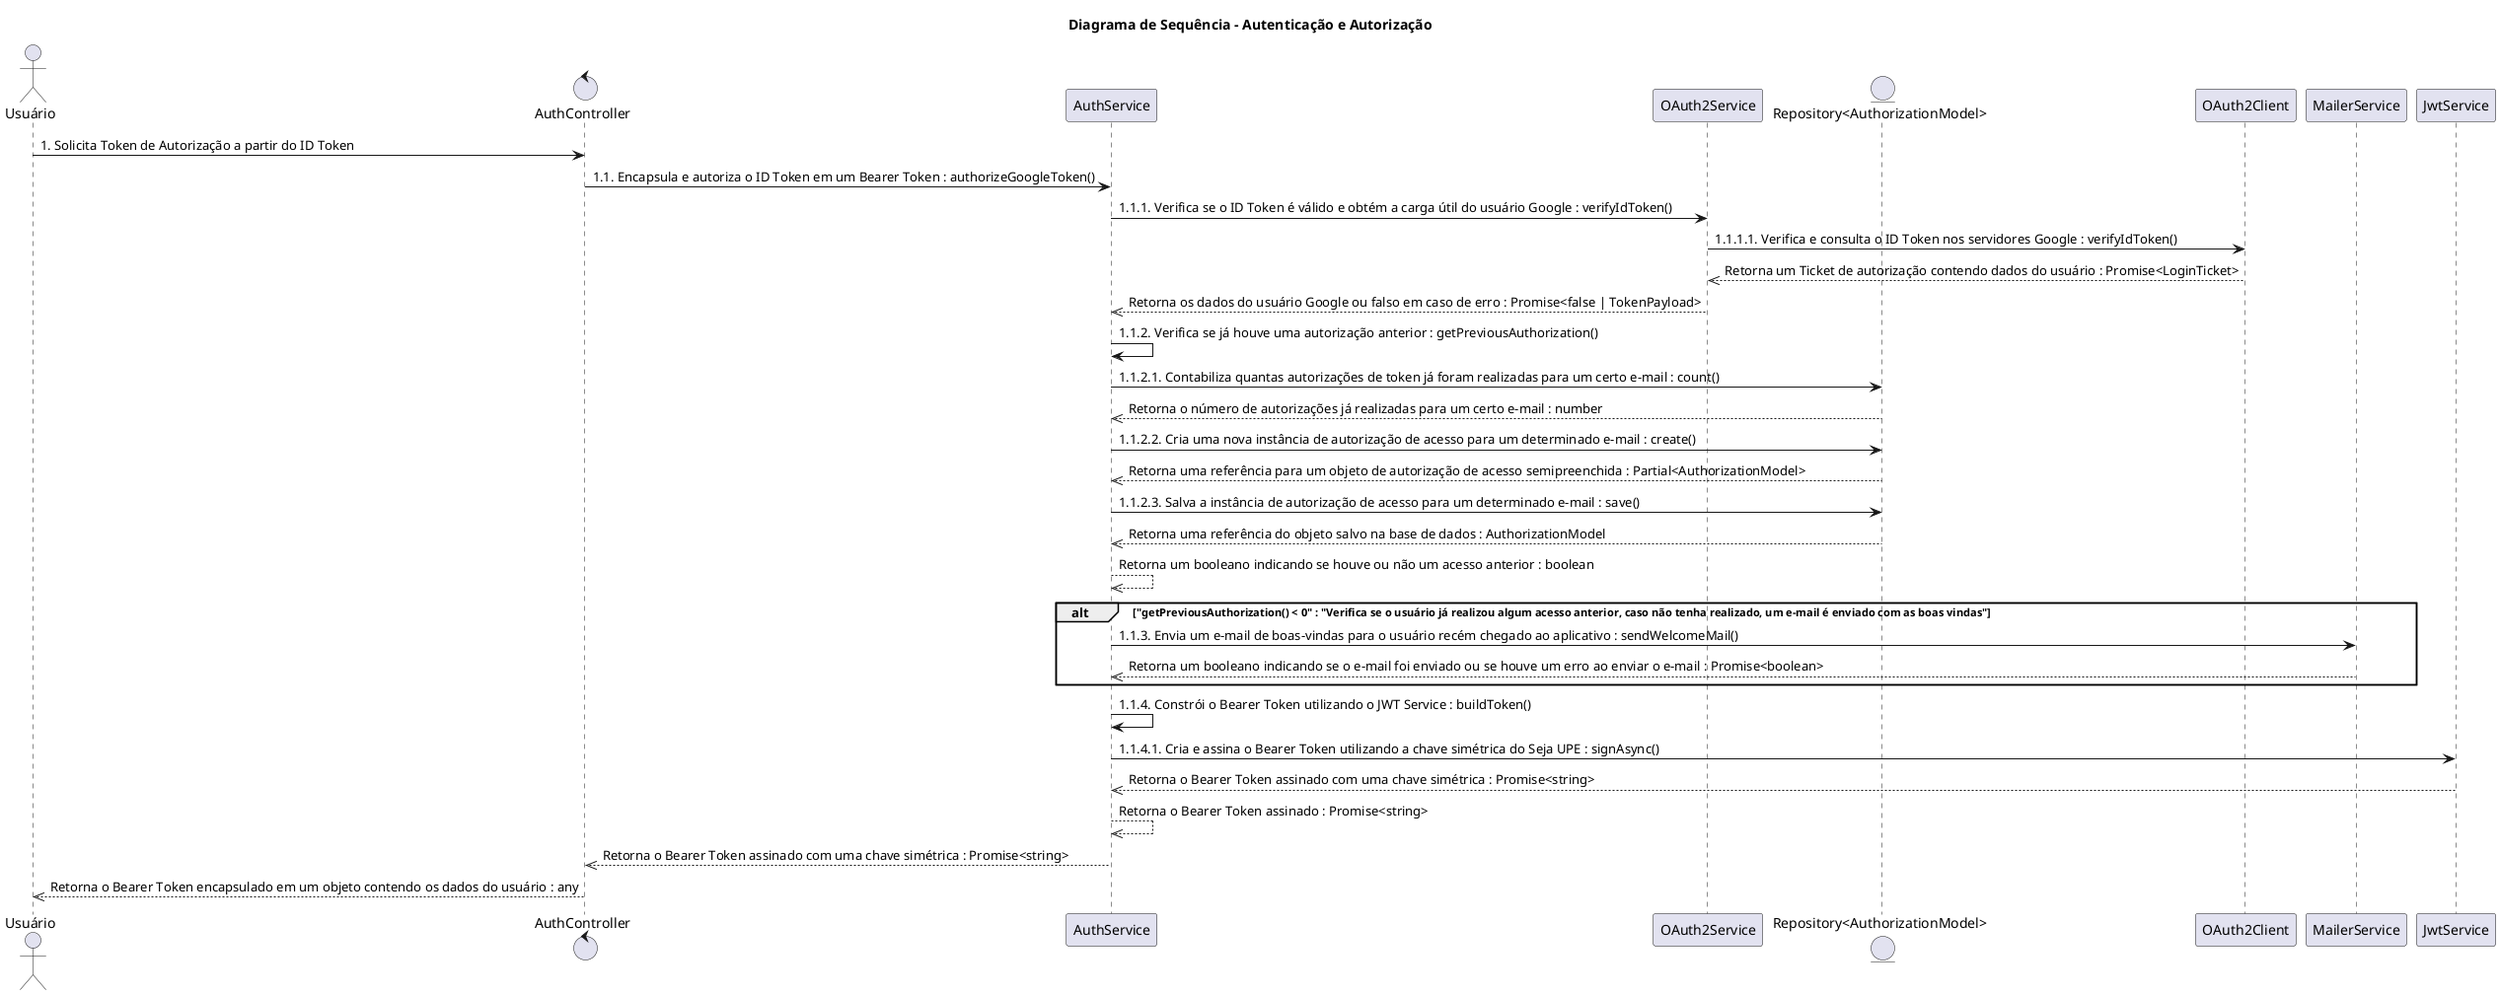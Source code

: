 @startuml "Sequence Diagram"

title "Diagrama de Sequência - Autenticação e Autorização"

actor "Usuário"                         as USER
control "AuthController"                as AUTH_CONTROLLER
participant "AuthService"               as AUTH_SERVICE
participant "OAuth2Service"             as OAUTH2_SERVICE
entity "Repository<AuthorizationModel>" as AUTHORIZATION_REPOSITORY
participant "OAuth2Client"              as OAUTH2_CLIENT
participant "MailerService"             as MAILER_SERVICE
participant "JwtService"                as JWT_SERVICE

USER -> AUTH_CONTROLLER : 1. Solicita Token de Autorização a partir do ID Token
AUTH_CONTROLLER -> AUTH_SERVICE : 1.1. Encapsula e autoriza o ID Token em um Bearer Token : authorizeGoogleToken()
AUTH_SERVICE -> OAUTH2_SERVICE : 1.1.1. Verifica se o ID Token é válido e obtém a carga útil do usuário Google : verifyIdToken()
OAUTH2_SERVICE -> OAUTH2_CLIENT : 1.1.1.1. Verifica e consulta o ID Token nos servidores Google : verifyIdToken()
OAUTH2_CLIENT -->> OAUTH2_SERVICE : Retorna um Ticket de autorização contendo dados do usuário : Promise<LoginTicket>
OAUTH2_SERVICE -->> AUTH_SERVICE : Retorna os dados do usuário Google ou falso em caso de erro : Promise<false | TokenPayload>
AUTH_SERVICE -> AUTH_SERVICE : 1.1.2. Verifica se já houve uma autorização anterior : getPreviousAuthorization()
AUTH_SERVICE -> AUTHORIZATION_REPOSITORY : 1.1.2.1. Contabiliza quantas autorizações de token já foram realizadas para um certo e-mail : count()
AUTHORIZATION_REPOSITORY -->> AUTH_SERVICE : Retorna o número de autorizações já realizadas para um certo e-mail : number
AUTH_SERVICE -> AUTHORIZATION_REPOSITORY : 1.1.2.2. Cria uma nova instância de autorização de acesso para um determinado e-mail : create()
AUTHORIZATION_REPOSITORY -->> AUTH_SERVICE : Retorna uma referência para um objeto de autorização de acesso semipreenchida : Partial<AuthorizationModel>
AUTH_SERVICE -> AUTHORIZATION_REPOSITORY : 1.1.2.3. Salva a instância de autorização de acesso para um determinado e-mail : save()
AUTHORIZATION_REPOSITORY -->> AUTH_SERVICE : Retorna uma referência do objeto salvo na base de dados : AuthorizationModel
AUTH_SERVICE -->> AUTH_SERVICE : Retorna um booleano indicando se houve ou não um acesso anterior : boolean
alt "getPreviousAuthorization() < 0" : "Verifica se o usuário já realizou algum acesso anterior, caso não tenha realizado, um e-mail é enviado com as boas vindas"
  AUTH_SERVICE -> MAILER_SERVICE : 1.1.3. Envia um e-mail de boas-vindas para o usuário recém chegado ao aplicativo : sendWelcomeMail()
  MAILER_SERVICE -->> AUTH_SERVICE : Retorna um booleano indicando se o e-mail foi enviado ou se houve um erro ao enviar o e-mail : Promise<boolean>
end
AUTH_SERVICE -> AUTH_SERVICE : 1.1.4. Constrói o Bearer Token utilizando o JWT Service : buildToken()
AUTH_SERVICE -> JWT_SERVICE : 1.1.4.1. Cria e assina o Bearer Token utilizando a chave simétrica do Seja UPE : signAsync()
JWT_SERVICE -->> AUTH_SERVICE : Retorna o Bearer Token assinado com uma chave simétrica : Promise<string>
AUTH_SERVICE -->> AUTH_SERVICE : Retorna o Bearer Token assinado : Promise<string>
AUTH_SERVICE -->> AUTH_CONTROLLER : Retorna o Bearer Token assinado com uma chave simétrica : Promise<string>
AUTH_CONTROLLER -->> USER : Retorna o Bearer Token encapsulado em um objeto contendo os dados do usuário : any

@enduml
